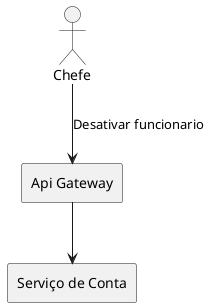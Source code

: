@startuml
' Definições
actor Chefe
rectangle "Api Gateway" as ApiGateway
rectangle "Serviço de Conta" as ContaServico

' Relação
Chefe --> ApiGateway : Desativar funcionario
ApiGateway --> ContaServico
@enduml